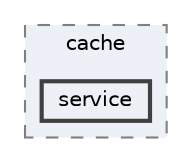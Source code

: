 digraph "repository/cacheservice/src/test/java/com/sterlite/cal/cache/service"
{
 // LATEX_PDF_SIZE
  bgcolor="transparent";
  edge [fontname=Helvetica,fontsize=10,labelfontname=Helvetica,labelfontsize=10];
  node [fontname=Helvetica,fontsize=10,shape=box,height=0.2,width=0.4];
  compound=true
  subgraph clusterdir_22b0525f424f804fca763b77cc920a4e {
    graph [ bgcolor="#edf0f7", pencolor="grey50", label="cache", fontname=Helvetica,fontsize=10 style="filled,dashed", URL="dir_22b0525f424f804fca763b77cc920a4e.html",tooltip=""]
  dir_87df3ae482f85cb9360c9ff6a027fb03 [label="service", fillcolor="#edf0f7", color="grey25", style="filled,bold", URL="dir_87df3ae482f85cb9360c9ff6a027fb03.html",tooltip=""];
  }
}
